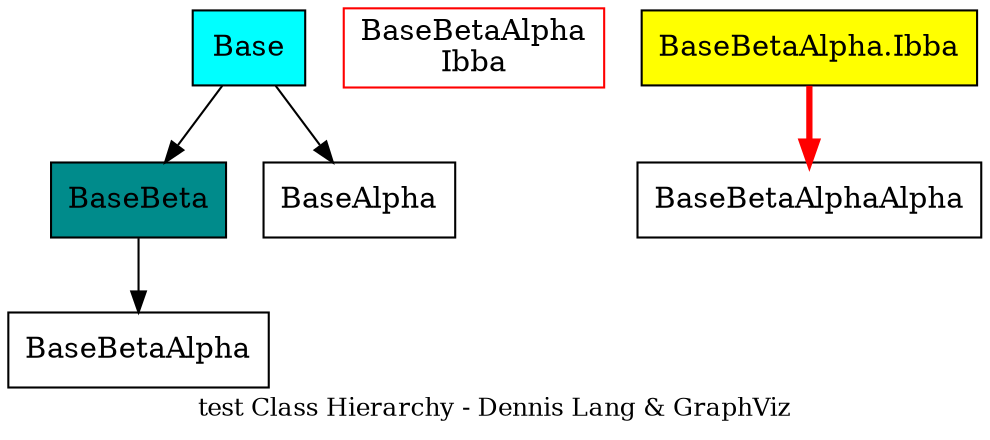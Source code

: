 digraph test {
bgcolor=transparent
overlap=false;
label="test Class Hierarchy - Dennis Lang & GraphViz";
fontsize=12;
node [shape=box,style=filled,fillcolor=white];
"Base"  [fillcolor=cyan1]
"Base" -> "BaseBeta"
"BaseBeta"  [fillcolor=cyan4]
"BaseBeta" -> "BaseBetaAlpha"
"BaseBetaAlpha"
"Base" -> "BaseAlpha"
"BaseAlpha"
"BaseBetaAlpha\nIbba"  [color=red] 
"BaseBetaAlpha\nIbba"
"BaseBetaAlpha.Ibba"  [style=filled, fillcolor=yellow] 
"BaseBetaAlpha.Ibba" -> "BaseBetaAlphaAlpha" [color=red,penwidth=3.0] 
"BaseBetaAlphaAlpha"
}
